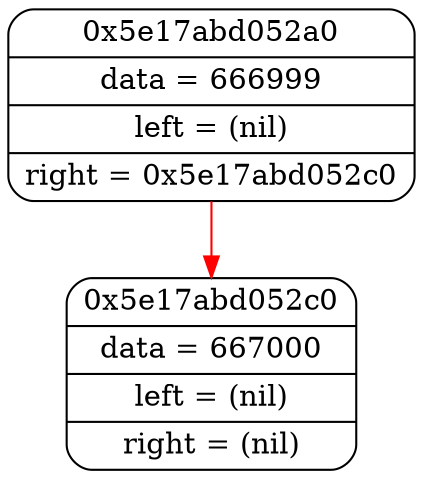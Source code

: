 digraph G
	{
	node0x5e17abd052a0 [shape=Mrecord; label = " {0x5e17abd052a0| data = 666999 | left = (nil) | right = 0x5e17abd052c0 }"];
	node0x5e17abd052c0 [shape=Mrecord; label = " {0x5e17abd052c0| data = 667000 | left = (nil) | right = (nil) }"];
	
	node0x5e17abd052a0 -> node0x5e17abd052c0 [color = red;]
	}